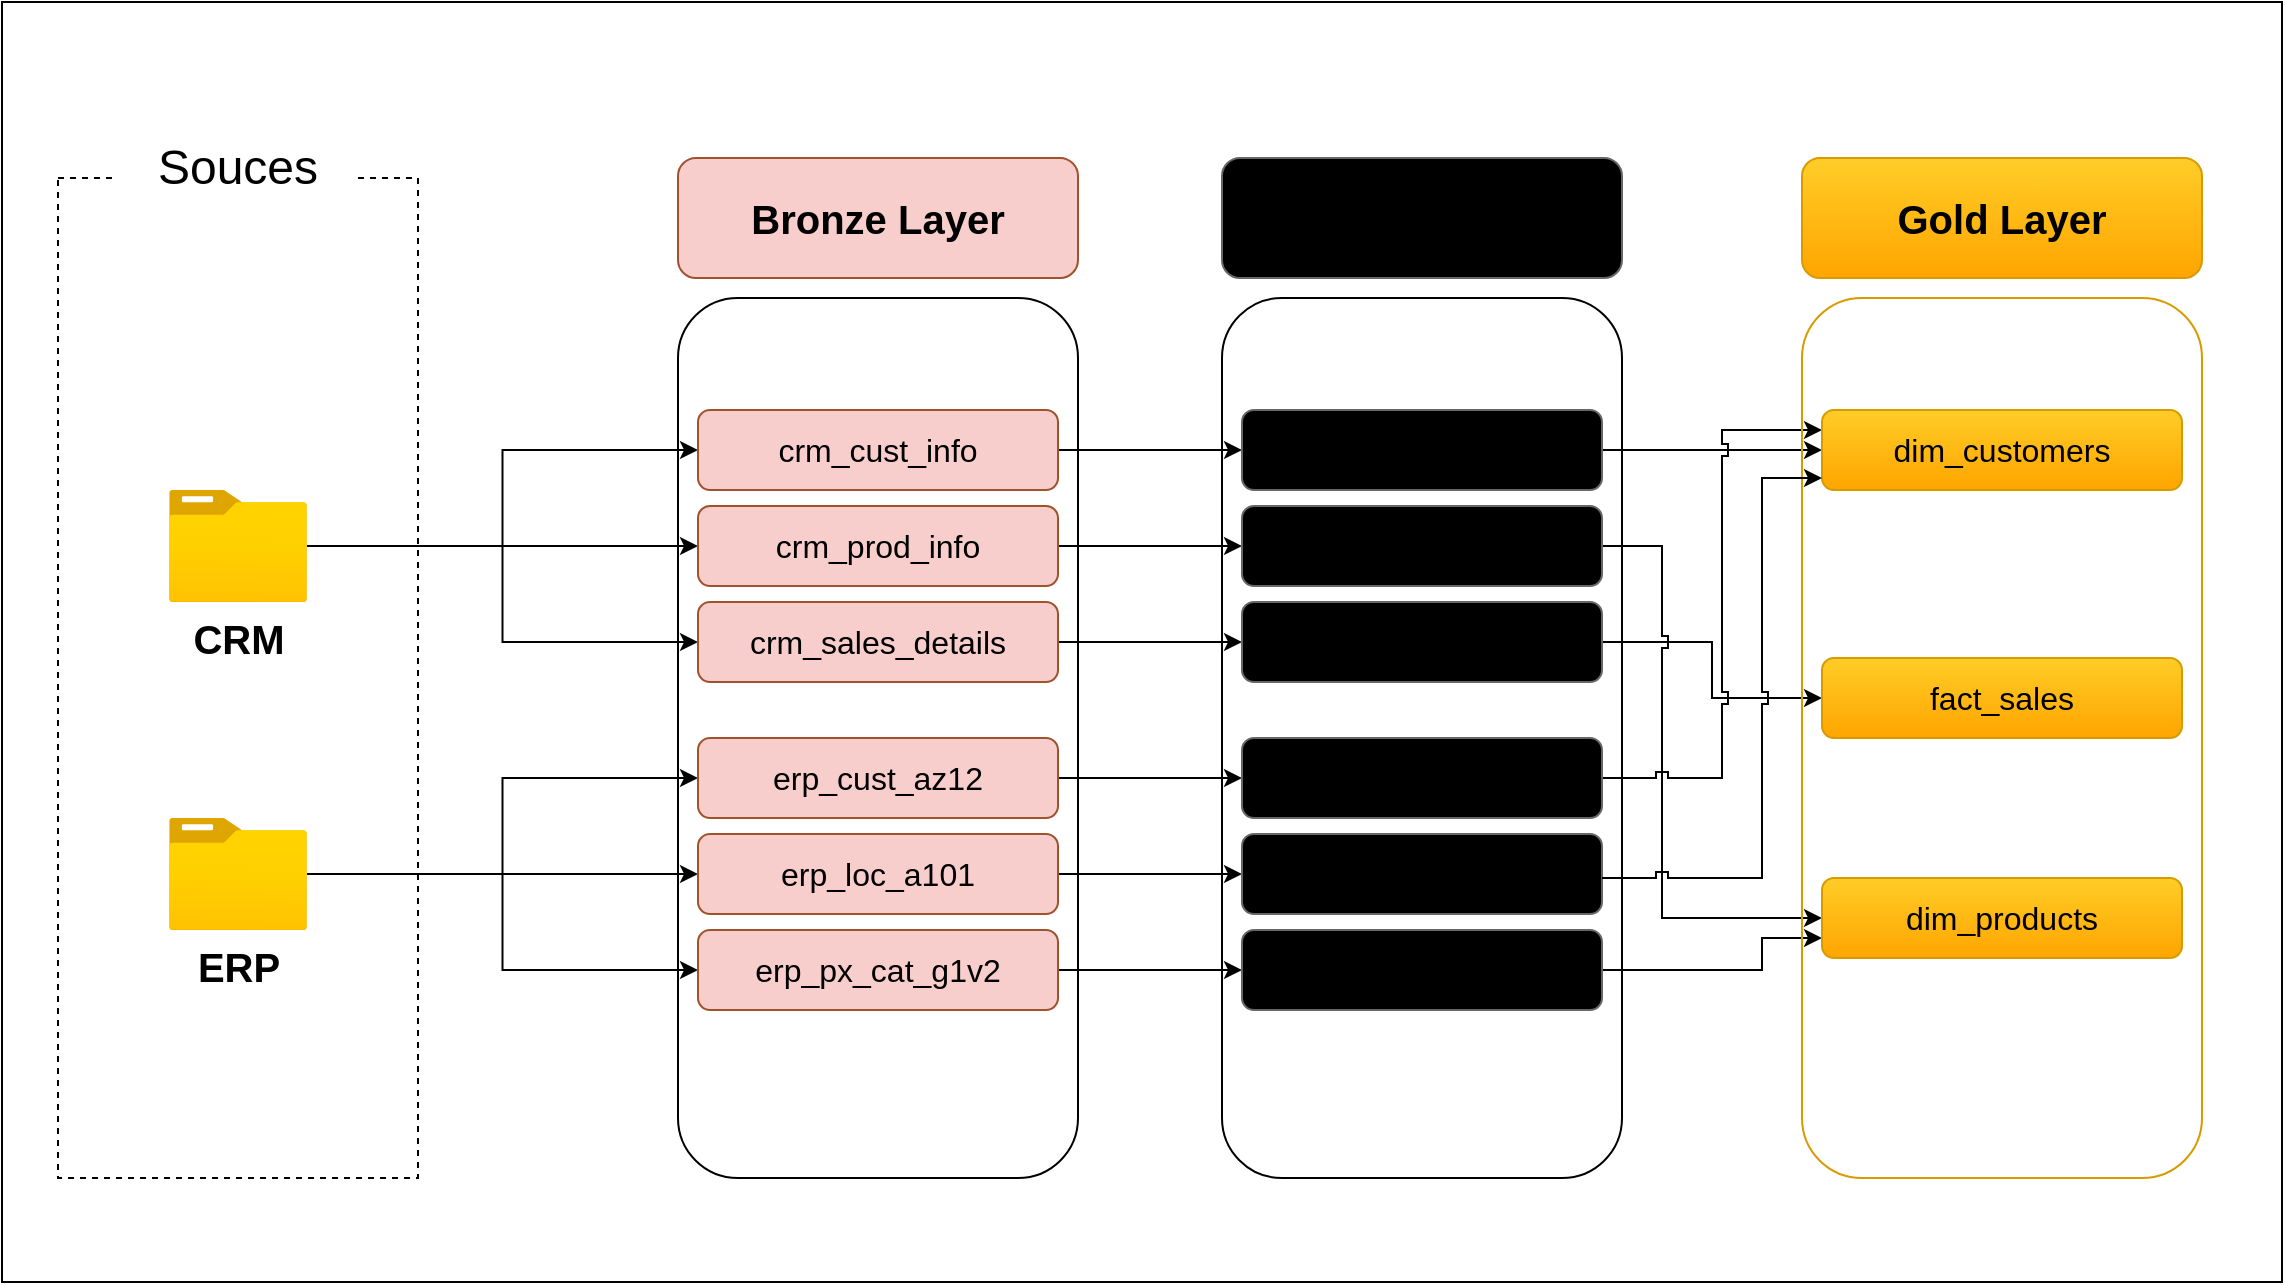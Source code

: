<mxfile version="28.2.8">
  <diagram name="Page-1" id="ahRIieM8a_Ku20eRFsSm">
    <mxGraphModel grid="1" page="1" gridSize="10" guides="1" tooltips="1" connect="1" arrows="1" fold="1" pageScale="1" pageWidth="827" pageHeight="1169" math="0" shadow="0">
      <root>
        <mxCell id="0" />
        <mxCell id="1" parent="0" />
        <mxCell id="ng9pLKK-hDi_yAEwPg4K-1" value="" style="rounded=0;whiteSpace=wrap;html=1;fillColor=none;dashed=1;" vertex="1" parent="1">
          <mxGeometry x="158" y="290" width="180" height="500" as="geometry" />
        </mxCell>
        <mxCell id="ng9pLKK-hDi_yAEwPg4K-2" value="&lt;font style=&quot;font-size: 24px;&quot;&gt;Souces&lt;/font&gt;" style="rounded=1;whiteSpace=wrap;html=1;strokeColor=none;" vertex="1" parent="1">
          <mxGeometry x="188" y="260" width="120" height="50" as="geometry" />
        </mxCell>
        <mxCell id="ng9pLKK-hDi_yAEwPg4K-15" style="edgeStyle=orthogonalEdgeStyle;rounded=0;orthogonalLoop=1;jettySize=auto;html=1;entryX=0;entryY=0.5;entryDx=0;entryDy=0;" edge="1" parent="1" source="ng9pLKK-hDi_yAEwPg4K-3" target="ng9pLKK-hDi_yAEwPg4K-14">
          <mxGeometry relative="1" as="geometry" />
        </mxCell>
        <mxCell id="ng9pLKK-hDi_yAEwPg4K-16" style="edgeStyle=orthogonalEdgeStyle;rounded=0;orthogonalLoop=1;jettySize=auto;html=1;entryX=0;entryY=0.5;entryDx=0;entryDy=0;" edge="1" parent="1" source="ng9pLKK-hDi_yAEwPg4K-3" target="ng9pLKK-hDi_yAEwPg4K-10">
          <mxGeometry relative="1" as="geometry" />
        </mxCell>
        <mxCell id="ng9pLKK-hDi_yAEwPg4K-17" style="edgeStyle=orthogonalEdgeStyle;rounded=0;orthogonalLoop=1;jettySize=auto;html=1;entryX=0;entryY=0.5;entryDx=0;entryDy=0;" edge="1" parent="1" source="ng9pLKK-hDi_yAEwPg4K-3" target="ng9pLKK-hDi_yAEwPg4K-13">
          <mxGeometry relative="1" as="geometry" />
        </mxCell>
        <mxCell id="ng9pLKK-hDi_yAEwPg4K-3" value="&lt;span style=&quot;font-size: 20px;&quot;&gt;&lt;b&gt;CRM&lt;/b&gt;&lt;/span&gt;" style="image;aspect=fixed;html=1;points=[];align=center;fontSize=12;image=img/lib/azure2/general/Folder_Blank.svg;" vertex="1" parent="1">
          <mxGeometry x="213.5" y="446" width="69" height="56.0" as="geometry" />
        </mxCell>
        <mxCell id="ng9pLKK-hDi_yAEwPg4K-7" value="" style="rounded=1;whiteSpace=wrap;html=1;fillColor=none;fillStyle=auto;strokeColor=light-dark(#000000,#000000);" vertex="1" parent="1">
          <mxGeometry x="468" y="350" width="200" height="440" as="geometry" />
        </mxCell>
        <mxCell id="ng9pLKK-hDi_yAEwPg4K-9" value="&lt;font style=&quot;font-size: 20px;&quot;&gt;&lt;b&gt;Bronze Layer&lt;/b&gt;&lt;/font&gt;" style="rounded=1;whiteSpace=wrap;html=1;fillColor=#f8cecc;fillStyle=auto;strokeColor=light-dark(#A0522D,#A0522D);" vertex="1" parent="1">
          <mxGeometry x="468" y="280" width="200" height="60" as="geometry" />
        </mxCell>
        <mxCell id="dvc6mWxqZKtWdNYs8Fx3-9" style="edgeStyle=orthogonalEdgeStyle;rounded=0;orthogonalLoop=1;jettySize=auto;html=1;entryX=0;entryY=0.5;entryDx=0;entryDy=0;" edge="1" parent="1" source="ng9pLKK-hDi_yAEwPg4K-10" target="dvc6mWxqZKtWdNYs8Fx3-3">
          <mxGeometry relative="1" as="geometry" />
        </mxCell>
        <mxCell id="ng9pLKK-hDi_yAEwPg4K-10" value="&lt;font style=&quot;font-size: 16px;&quot;&gt;crm_cust_info&lt;/font&gt;" style="rounded=1;whiteSpace=wrap;html=1;fillColor=#f8cecc;fillStyle=auto;strokeColor=light-dark(#A0522D,#A0522D);" vertex="1" parent="1">
          <mxGeometry x="478" y="406" width="180" height="40" as="geometry" />
        </mxCell>
        <mxCell id="dvc6mWxqZKtWdNYs8Fx3-11" style="edgeStyle=orthogonalEdgeStyle;rounded=0;orthogonalLoop=1;jettySize=auto;html=1;entryX=0;entryY=0.5;entryDx=0;entryDy=0;" edge="1" parent="1" source="ng9pLKK-hDi_yAEwPg4K-13" target="dvc6mWxqZKtWdNYs8Fx3-4">
          <mxGeometry relative="1" as="geometry" />
        </mxCell>
        <mxCell id="ng9pLKK-hDi_yAEwPg4K-13" value="&lt;font style=&quot;font-size: 16px;&quot;&gt;crm_sales_details&lt;/font&gt;" style="rounded=1;whiteSpace=wrap;html=1;fillColor=#f8cecc;fillStyle=auto;strokeColor=light-dark(#A0522D,#A0522D);" vertex="1" parent="1">
          <mxGeometry x="478" y="502" width="180" height="40" as="geometry" />
        </mxCell>
        <mxCell id="dvc6mWxqZKtWdNYs8Fx3-10" style="edgeStyle=orthogonalEdgeStyle;rounded=0;orthogonalLoop=1;jettySize=auto;html=1;entryX=0;entryY=0.5;entryDx=0;entryDy=0;" edge="1" parent="1" source="ng9pLKK-hDi_yAEwPg4K-14" target="dvc6mWxqZKtWdNYs8Fx3-5">
          <mxGeometry relative="1" as="geometry" />
        </mxCell>
        <mxCell id="ng9pLKK-hDi_yAEwPg4K-14" value="&lt;font style=&quot;font-size: 16px;&quot;&gt;crm_prod_info&lt;/font&gt;" style="rounded=1;whiteSpace=wrap;html=1;fillColor=#f8cecc;fillStyle=auto;strokeColor=light-dark(#A0522D,#A0522D);" vertex="1" parent="1">
          <mxGeometry x="478" y="454" width="180" height="40" as="geometry" />
        </mxCell>
        <mxCell id="ng9pLKK-hDi_yAEwPg4K-24" style="edgeStyle=orthogonalEdgeStyle;rounded=0;orthogonalLoop=1;jettySize=auto;html=1;entryX=0;entryY=0.5;entryDx=0;entryDy=0;" edge="1" parent="1" source="ng9pLKK-hDi_yAEwPg4K-27" target="ng9pLKK-hDi_yAEwPg4K-30">
          <mxGeometry relative="1" as="geometry" />
        </mxCell>
        <mxCell id="ng9pLKK-hDi_yAEwPg4K-25" style="edgeStyle=orthogonalEdgeStyle;rounded=0;orthogonalLoop=1;jettySize=auto;html=1;entryX=0;entryY=0.5;entryDx=0;entryDy=0;" edge="1" parent="1" source="ng9pLKK-hDi_yAEwPg4K-27" target="ng9pLKK-hDi_yAEwPg4K-28">
          <mxGeometry relative="1" as="geometry" />
        </mxCell>
        <mxCell id="ng9pLKK-hDi_yAEwPg4K-26" style="edgeStyle=orthogonalEdgeStyle;rounded=0;orthogonalLoop=1;jettySize=auto;html=1;entryX=0;entryY=0.5;entryDx=0;entryDy=0;" edge="1" parent="1" source="ng9pLKK-hDi_yAEwPg4K-27" target="ng9pLKK-hDi_yAEwPg4K-29">
          <mxGeometry relative="1" as="geometry" />
        </mxCell>
        <mxCell id="ng9pLKK-hDi_yAEwPg4K-27" value="&lt;span style=&quot;font-size: 20px;&quot;&gt;&lt;b&gt;ERP&lt;/b&gt;&lt;/span&gt;" style="image;aspect=fixed;html=1;points=[];align=center;fontSize=12;image=img/lib/azure2/general/Folder_Blank.svg;" vertex="1" parent="1">
          <mxGeometry x="213.5" y="610" width="69" height="56.0" as="geometry" />
        </mxCell>
        <mxCell id="dvc6mWxqZKtWdNYs8Fx3-12" style="edgeStyle=orthogonalEdgeStyle;rounded=0;orthogonalLoop=1;jettySize=auto;html=1;entryX=0;entryY=0.5;entryDx=0;entryDy=0;" edge="1" parent="1" source="ng9pLKK-hDi_yAEwPg4K-28" target="dvc6mWxqZKtWdNYs8Fx3-6">
          <mxGeometry relative="1" as="geometry" />
        </mxCell>
        <mxCell id="ng9pLKK-hDi_yAEwPg4K-28" value="&lt;span style=&quot;font-size: 16px;&quot;&gt;erp_cust_az12&lt;/span&gt;" style="rounded=1;whiteSpace=wrap;html=1;fillColor=#f8cecc;fillStyle=auto;strokeColor=light-dark(#A0522D,#A0522D);" vertex="1" parent="1">
          <mxGeometry x="478" y="570" width="180" height="40" as="geometry" />
        </mxCell>
        <mxCell id="dvc6mWxqZKtWdNYs8Fx3-14" style="edgeStyle=orthogonalEdgeStyle;rounded=0;orthogonalLoop=1;jettySize=auto;html=1;entryX=0;entryY=0.5;entryDx=0;entryDy=0;" edge="1" parent="1" source="ng9pLKK-hDi_yAEwPg4K-29" target="dvc6mWxqZKtWdNYs8Fx3-7">
          <mxGeometry relative="1" as="geometry" />
        </mxCell>
        <mxCell id="ng9pLKK-hDi_yAEwPg4K-29" value="&lt;span style=&quot;font-size: 16px;&quot;&gt;erp_px_cat_g1v2&lt;/span&gt;" style="rounded=1;whiteSpace=wrap;html=1;fillColor=#f8cecc;fillStyle=auto;strokeColor=light-dark(#A0522D,#A0522D);" vertex="1" parent="1">
          <mxGeometry x="478" y="666" width="180" height="40" as="geometry" />
        </mxCell>
        <mxCell id="dvc6mWxqZKtWdNYs8Fx3-13" style="edgeStyle=orthogonalEdgeStyle;rounded=0;orthogonalLoop=1;jettySize=auto;html=1;" edge="1" parent="1" source="ng9pLKK-hDi_yAEwPg4K-30" target="dvc6mWxqZKtWdNYs8Fx3-8">
          <mxGeometry relative="1" as="geometry" />
        </mxCell>
        <mxCell id="ng9pLKK-hDi_yAEwPg4K-30" value="&lt;span style=&quot;font-size: 16px;&quot;&gt;erp_loc_a101&lt;/span&gt;" style="rounded=1;whiteSpace=wrap;html=1;fillColor=#f8cecc;fillStyle=auto;strokeColor=light-dark(#A0522D,#A0522D);" vertex="1" parent="1">
          <mxGeometry x="478" y="618" width="180" height="40" as="geometry" />
        </mxCell>
        <mxCell id="ng9pLKK-hDi_yAEwPg4K-32" value="" style="rounded=0;whiteSpace=wrap;html=1;fillColor=none;" vertex="1" parent="1">
          <mxGeometry x="130" y="202" width="1140" height="640" as="geometry" />
        </mxCell>
        <mxCell id="dvc6mWxqZKtWdNYs8Fx3-1" value="" style="rounded=1;whiteSpace=wrap;html=1;fillColor=none;fillStyle=auto;strokeColor=light-dark(#000000,#000000);" vertex="1" parent="1">
          <mxGeometry x="740" y="350" width="200" height="440" as="geometry" />
        </mxCell>
        <mxCell id="dvc6mWxqZKtWdNYs8Fx3-2" value="&lt;span style=&quot;font-size: 20px;&quot;&gt;&lt;b&gt;Silver Layer&lt;/b&gt;&lt;/span&gt;" style="rounded=1;whiteSpace=wrap;html=1;fillColor=light-dark(#B3B3B3,#B3B3B3);fillStyle=auto;strokeColor=#666666;gradientColor=#b3b3b3;" vertex="1" parent="1">
          <mxGeometry x="740" y="280" width="200" height="60" as="geometry" />
        </mxCell>
        <mxCell id="dvc6mWxqZKtWdNYs8Fx3-24" style="edgeStyle=orthogonalEdgeStyle;rounded=0;orthogonalLoop=1;jettySize=auto;html=1;entryX=0;entryY=0.5;entryDx=0;entryDy=0;jumpStyle=sharp;" edge="1" parent="1" source="dvc6mWxqZKtWdNYs8Fx3-3" target="dvc6mWxqZKtWdNYs8Fx3-20">
          <mxGeometry relative="1" as="geometry" />
        </mxCell>
        <mxCell id="dvc6mWxqZKtWdNYs8Fx3-3" value="&lt;font style=&quot;font-size: 16px;&quot;&gt;crm_cust_info&lt;/font&gt;" style="rounded=1;whiteSpace=wrap;html=1;fillColor=light-dark(#B3B3B3,#B3B3B3);fillStyle=auto;strokeColor=#666666;gradientColor=#b3b3b3;" vertex="1" parent="1">
          <mxGeometry x="750" y="406" width="180" height="40" as="geometry" />
        </mxCell>
        <mxCell id="dvc6mWxqZKtWdNYs8Fx3-26" style="edgeStyle=orthogonalEdgeStyle;rounded=0;orthogonalLoop=1;jettySize=auto;html=1;entryX=0;entryY=0.5;entryDx=0;entryDy=0;jumpStyle=sharp;" edge="1" parent="1" source="dvc6mWxqZKtWdNYs8Fx3-4" target="dvc6mWxqZKtWdNYs8Fx3-18">
          <mxGeometry relative="1" as="geometry" />
        </mxCell>
        <mxCell id="dvc6mWxqZKtWdNYs8Fx3-4" value="&lt;font style=&quot;font-size: 16px;&quot;&gt;crm_sales_details&lt;/font&gt;" style="rounded=1;whiteSpace=wrap;html=1;fillColor=light-dark(#B3B3B3,#B3B3B3);fillStyle=auto;strokeColor=#666666;gradientColor=#b3b3b3;" vertex="1" parent="1">
          <mxGeometry x="750" y="502" width="180" height="40" as="geometry" />
        </mxCell>
        <mxCell id="dvc6mWxqZKtWdNYs8Fx3-25" style="edgeStyle=orthogonalEdgeStyle;rounded=0;orthogonalLoop=1;jettySize=auto;html=1;entryX=0;entryY=0.5;entryDx=0;entryDy=0;jumpStyle=sharp;" edge="1" parent="1" source="dvc6mWxqZKtWdNYs8Fx3-5" target="dvc6mWxqZKtWdNYs8Fx3-19">
          <mxGeometry relative="1" as="geometry">
            <Array as="points">
              <mxPoint x="960" y="474" />
              <mxPoint x="960" y="660" />
            </Array>
          </mxGeometry>
        </mxCell>
        <mxCell id="dvc6mWxqZKtWdNYs8Fx3-5" value="&lt;font style=&quot;font-size: 16px;&quot;&gt;crm_prod_info&lt;/font&gt;" style="rounded=1;whiteSpace=wrap;html=1;fillColor=light-dark(#B3B3B3,#B3B3B3);fillStyle=auto;strokeColor=#666666;gradientColor=#b3b3b3;" vertex="1" parent="1">
          <mxGeometry x="750" y="454" width="180" height="40" as="geometry" />
        </mxCell>
        <mxCell id="dvc6mWxqZKtWdNYs8Fx3-27" style="edgeStyle=orthogonalEdgeStyle;rounded=0;orthogonalLoop=1;jettySize=auto;html=1;entryX=0;entryY=0.25;entryDx=0;entryDy=0;jumpStyle=sharp;" edge="1" parent="1" source="dvc6mWxqZKtWdNYs8Fx3-6" target="dvc6mWxqZKtWdNYs8Fx3-20">
          <mxGeometry relative="1" as="geometry">
            <Array as="points">
              <mxPoint x="990" y="590" />
              <mxPoint x="990" y="416" />
            </Array>
          </mxGeometry>
        </mxCell>
        <mxCell id="dvc6mWxqZKtWdNYs8Fx3-6" value="&lt;span style=&quot;font-size: 16px;&quot;&gt;erp_cust_az12&lt;/span&gt;" style="rounded=1;whiteSpace=wrap;html=1;fillColor=light-dark(#B3B3B3,#B3B3B3);fillStyle=auto;strokeColor=#666666;gradientColor=#b3b3b3;" vertex="1" parent="1">
          <mxGeometry x="750" y="570" width="180" height="40" as="geometry" />
        </mxCell>
        <mxCell id="dvc6mWxqZKtWdNYs8Fx3-29" style="edgeStyle=orthogonalEdgeStyle;rounded=0;orthogonalLoop=1;jettySize=auto;html=1;entryX=0;entryY=0.75;entryDx=0;entryDy=0;jumpStyle=sharp;" edge="1" parent="1" source="dvc6mWxqZKtWdNYs8Fx3-7" target="dvc6mWxqZKtWdNYs8Fx3-19">
          <mxGeometry relative="1" as="geometry">
            <Array as="points">
              <mxPoint x="1010" y="686" />
              <mxPoint x="1010" y="670" />
            </Array>
          </mxGeometry>
        </mxCell>
        <mxCell id="dvc6mWxqZKtWdNYs8Fx3-7" value="&lt;span style=&quot;font-size: 16px;&quot;&gt;erp_px_cat_g1v2&lt;/span&gt;" style="rounded=1;whiteSpace=wrap;html=1;fillColor=light-dark(#B3B3B3,#B3B3B3);fillStyle=auto;strokeColor=#666666;gradientColor=#b3b3b3;" vertex="1" parent="1">
          <mxGeometry x="750" y="666" width="180" height="40" as="geometry" />
        </mxCell>
        <mxCell id="dvc6mWxqZKtWdNYs8Fx3-8" value="&lt;span style=&quot;font-size: 16px;&quot;&gt;erp_loc_a101&lt;/span&gt;" style="rounded=1;whiteSpace=wrap;html=1;fillColor=light-dark(#B3B3B3,#B3B3B3);fillStyle=auto;strokeColor=#666666;gradientColor=#b3b3b3;" vertex="1" parent="1">
          <mxGeometry x="750" y="618" width="180" height="40" as="geometry" />
        </mxCell>
        <mxCell id="dvc6mWxqZKtWdNYs8Fx3-16" value="" style="rounded=1;whiteSpace=wrap;html=1;fillColor=none;fillStyle=auto;strokeColor=#d79b00;gradientColor=#ffa500;" vertex="1" parent="1">
          <mxGeometry x="1030" y="350" width="200" height="440" as="geometry" />
        </mxCell>
        <mxCell id="dvc6mWxqZKtWdNYs8Fx3-17" value="&lt;span style=&quot;font-size: 20px;&quot;&gt;&lt;b&gt;Gold Layer&lt;/b&gt;&lt;/span&gt;" style="rounded=1;whiteSpace=wrap;html=1;fillColor=#ffcd28;fillStyle=auto;strokeColor=#d79b00;gradientColor=#ffa500;" vertex="1" parent="1">
          <mxGeometry x="1030" y="280" width="200" height="60" as="geometry" />
        </mxCell>
        <mxCell id="dvc6mWxqZKtWdNYs8Fx3-18" value="&lt;span style=&quot;font-size: 16px;&quot;&gt;fact_sales&lt;/span&gt;" style="rounded=1;whiteSpace=wrap;html=1;fillColor=#ffcd28;fillStyle=auto;strokeColor=#d79b00;gradientColor=#ffa500;" vertex="1" parent="1">
          <mxGeometry x="1040" y="530" width="180" height="40" as="geometry" />
        </mxCell>
        <mxCell id="dvc6mWxqZKtWdNYs8Fx3-19" value="&lt;span style=&quot;font-size: 16px;&quot;&gt;dim_products&lt;/span&gt;" style="rounded=1;whiteSpace=wrap;html=1;fillColor=#ffcd28;fillStyle=auto;strokeColor=#d79b00;gradientColor=#ffa500;" vertex="1" parent="1">
          <mxGeometry x="1040" y="640" width="180" height="40" as="geometry" />
        </mxCell>
        <mxCell id="dvc6mWxqZKtWdNYs8Fx3-20" value="&lt;span style=&quot;font-size: 16px;&quot;&gt;dim_customers&lt;/span&gt;" style="rounded=1;whiteSpace=wrap;html=1;fillColor=#ffcd28;fillStyle=auto;strokeColor=#d79b00;gradientColor=#ffa500;" vertex="1" parent="1">
          <mxGeometry x="1040" y="406" width="180" height="40" as="geometry" />
        </mxCell>
        <mxCell id="dvc6mWxqZKtWdNYs8Fx3-28" style="edgeStyle=orthogonalEdgeStyle;rounded=0;orthogonalLoop=1;jettySize=auto;html=1;jumpStyle=sharp;" edge="1" parent="1" target="dvc6mWxqZKtWdNYs8Fx3-20">
          <mxGeometry relative="1" as="geometry">
            <mxPoint x="930" y="639.999" as="sourcePoint" />
            <mxPoint x="1054.4" y="410.46" as="targetPoint" />
            <Array as="points">
              <mxPoint x="1010" y="640" />
              <mxPoint x="1010" y="440" />
            </Array>
          </mxGeometry>
        </mxCell>
      </root>
    </mxGraphModel>
  </diagram>
</mxfile>
